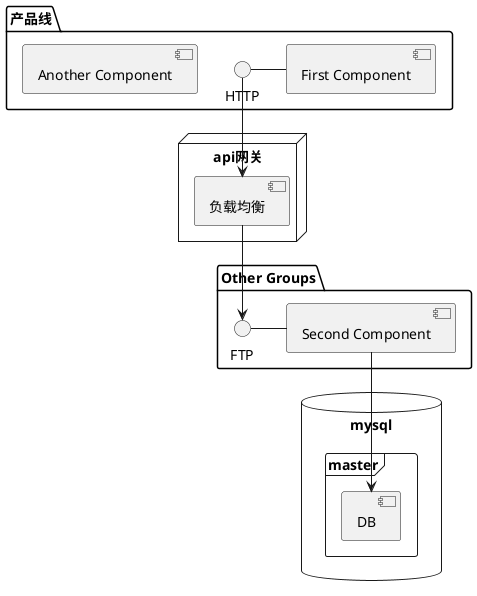 @startuml

package "产品线" {
HTTP - [First Component]
[Another Component]
}

node api网关{
    HTTP --> [负载均衡]
}

package "Other Groups" {
FTP - [Second Component]

[负载均衡] --> FTP
}
database "mysql" {
    frame "master" {
        [DB]
    }
}
[Second Component] --> [DB]
@enduml